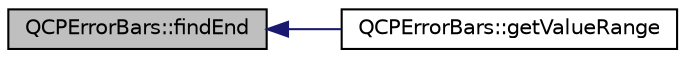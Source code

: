 digraph "QCPErrorBars::findEnd"
{
  edge [fontname="Helvetica",fontsize="10",labelfontname="Helvetica",labelfontsize="10"];
  node [fontname="Helvetica",fontsize="10",shape=record];
  rankdir="LR";
  Node121 [label="QCPErrorBars::findEnd",height=0.2,width=0.4,color="black", fillcolor="grey75", style="filled", fontcolor="black"];
  Node121 -> Node122 [dir="back",color="midnightblue",fontsize="10",style="solid",fontname="Helvetica"];
  Node122 [label="QCPErrorBars::getValueRange",height=0.2,width=0.4,color="black", fillcolor="white", style="filled",URL="$class_q_c_p_error_bars.html#ab76215a186ae4862235821e028685f26"];
}
